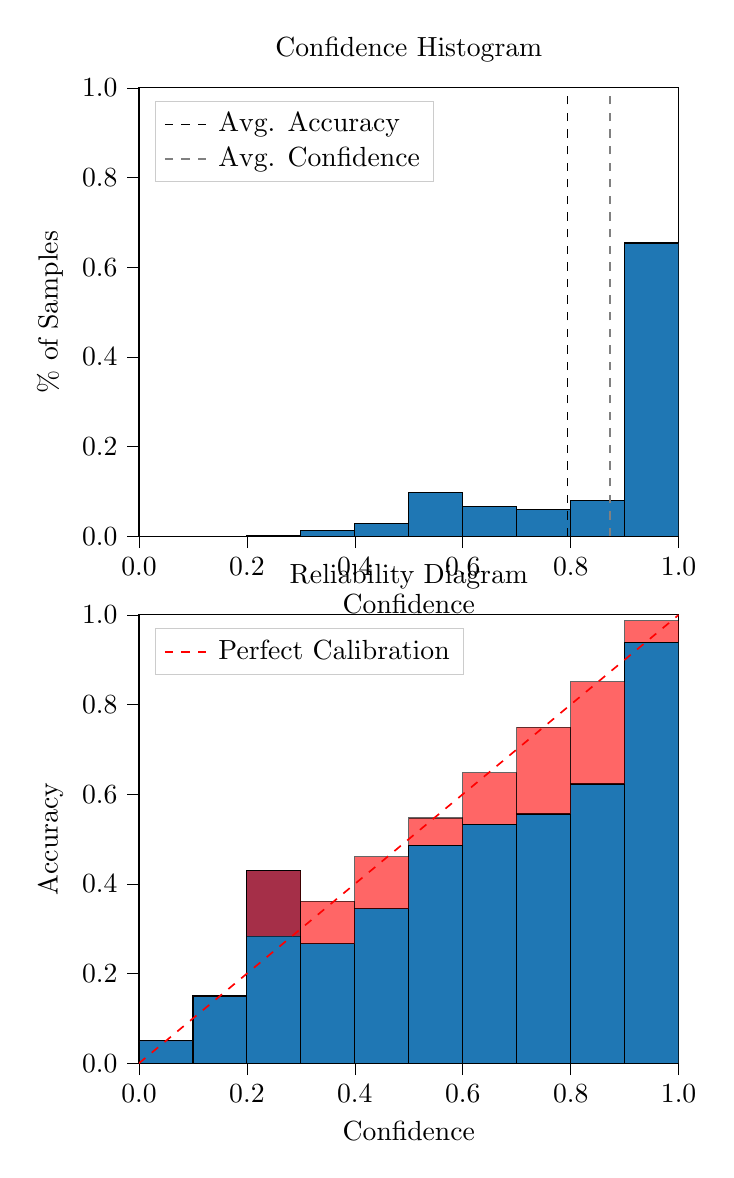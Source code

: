 % This file was created by tikzplotlib v0.9.8.
\begin{tikzpicture}

\definecolor{color0}{rgb}{0.122,0.467,0.706}

\begin{groupplot}[group style={group size=1 by 2}]
\nextgroupplot[
legend cell align={left},
legend style={
  fill opacity=0.8,
  draw opacity=1,
  text opacity=1,
  at={(0.03,0.97)},
  anchor=north west,
  draw=white!80!black
},
tick align=outside,
tick pos=left,
title={Confidence Histogram},
x grid style={white!69.02!black},
xlabel={Confidence},
xmin=0, xmax=1,
xtick style={color=black},
xtick={0,0.2,0.4,0.6,0.8,1},
xticklabels={0.0,0.2,0.4,0.6,0.8,1.0},
y grid style={white!69.02!black},
ylabel={\% of Samples},
ymin=0, ymax=1,
ytick style={color=black},
ytick={0,0.2,0.4,0.6,0.8,1},
yticklabels={0.0,0.2,0.4,0.6,0.8,1.0}
]
\draw[draw=black,fill=color0] (axis cs:-6.939e-18,0) rectangle (axis cs:0.1,0);
\draw[draw=black,fill=color0] (axis cs:0.1,0) rectangle (axis cs:0.2,0);
\draw[draw=black,fill=color0] (axis cs:0.2,0) rectangle (axis cs:0.3,0.001);
\draw[draw=black,fill=color0] (axis cs:0.3,0) rectangle (axis cs:0.4,0.012);
\draw[draw=black,fill=color0] (axis cs:0.4,0) rectangle (axis cs:0.5,0.029);
\draw[draw=black,fill=color0] (axis cs:0.5,0) rectangle (axis cs:0.6,0.098);
\draw[draw=black,fill=color0] (axis cs:0.6,0) rectangle (axis cs:0.7,0.066);
\draw[draw=black,fill=color0] (axis cs:0.7,0) rectangle (axis cs:0.8,0.06);
\draw[draw=black,fill=color0] (axis cs:0.8,0) rectangle (axis cs:0.9,0.08);
\draw[draw=black,fill=color0] (axis cs:0.9,0) rectangle (axis cs:1,0.654);
\addplot [semithick, black, dashed]
table {%
0.794 0
0.794 1
};
\addlegendentry{Avg. Accuracy}
\addplot [semithick, white!50.196!black, dashed]
table {%
0.873 0
0.873 1
};
\addlegendentry{Avg. Confidence}

\nextgroupplot[
legend cell align={left},
legend style={
  fill opacity=0.8,
  draw opacity=1,
  text opacity=1,
  at={(0.03,0.97)},
  anchor=north west,
  draw=white!80!black
},
tick align=outside,
tick pos=left,
title={Reliability Diagram},
x grid style={white!69.02!black},
xlabel={Confidence},
xmin=0, xmax=1,
xtick style={color=black},
xtick={0,0.2,0.4,0.6,0.8,1},
xticklabels={0.0,0.2,0.4,0.6,0.8,1.0},
y grid style={white!69.02!black},
ylabel={Accuracy},
ymin=0, ymax=1,
ytick style={color=black},
ytick={0,0.2,0.4,0.6,0.8,1},
yticklabels={0.0,0.2,0.4,0.6,0.8,1.0}
]
\draw[draw=black,fill=color0] (axis cs:-6.939e-18,0) rectangle (axis cs:0.1,0.05);
\draw[draw=black,fill=color0] (axis cs:0.1,0) rectangle (axis cs:0.2,0.15);
\draw[draw=black,fill=color0] (axis cs:0.2,0) rectangle (axis cs:0.3,0.429);
\draw[draw=black,fill=color0] (axis cs:0.3,0) rectangle (axis cs:0.4,0.267);
\draw[draw=black,fill=color0] (axis cs:0.4,0) rectangle (axis cs:0.5,0.345);
\draw[draw=black,fill=color0] (axis cs:0.5,0) rectangle (axis cs:0.6,0.486);
\draw[draw=black,fill=color0] (axis cs:0.6,0) rectangle (axis cs:0.7,0.533);
\draw[draw=black,fill=color0] (axis cs:0.7,0) rectangle (axis cs:0.8,0.556);
\draw[draw=black,fill=color0] (axis cs:0.8,0) rectangle (axis cs:0.9,0.623);
\draw[draw=black,fill=color0] (axis cs:0.9,0) rectangle (axis cs:1,0.939);
\draw[draw=black,fill=red,opacity=0.6] (axis cs:-6.939e-18,0.05) rectangle (axis cs:0.1,0.05);
\draw[draw=black,fill=red,opacity=0.6] (axis cs:0.1,0.15) rectangle (axis cs:0.2,0.15);
\draw[draw=black,fill=red,opacity=0.6] (axis cs:0.2,0.429) rectangle (axis cs:0.3,0.283);
\draw[draw=black,fill=red,opacity=0.6] (axis cs:0.3,0.267) rectangle (axis cs:0.4,0.361);
\draw[draw=black,fill=red,opacity=0.6] (axis cs:0.4,0.345) rectangle (axis cs:0.5,0.461);
\draw[draw=black,fill=red,opacity=0.6] (axis cs:0.5,0.486) rectangle (axis cs:0.6,0.547);
\draw[draw=black,fill=red,opacity=0.6] (axis cs:0.6,0.533) rectangle (axis cs:0.7,0.648);
\draw[draw=black,fill=red,opacity=0.6] (axis cs:0.7,0.556) rectangle (axis cs:0.8,0.749);
\draw[draw=black,fill=red,opacity=0.6] (axis cs:0.8,0.623) rectangle (axis cs:0.9,0.851);
\draw[draw=black,fill=red,opacity=0.6] (axis cs:0.9,0.939) rectangle (axis cs:1,0.987);
\addplot [semithick, red, dashed]
table {%
0 0
1 1
};
\addlegendentry{Perfect Calibration}
\end{groupplot}

\end{tikzpicture}
